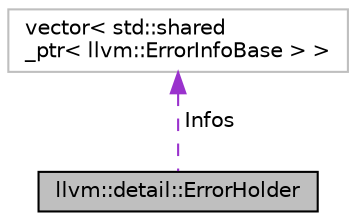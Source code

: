 digraph "llvm::detail::ErrorHolder"
{
 // LATEX_PDF_SIZE
  bgcolor="transparent";
  edge [fontname="Helvetica",fontsize="10",labelfontname="Helvetica",labelfontsize="10"];
  node [fontname="Helvetica",fontsize="10",shape=record];
  Node1 [label="llvm::detail::ErrorHolder",height=0.2,width=0.4,color="black", fillcolor="grey75", style="filled", fontcolor="black",tooltip=" "];
  Node2 -> Node1 [dir="back",color="darkorchid3",fontsize="10",style="dashed",label=" Infos" ,fontname="Helvetica"];
  Node2 [label="vector\< std::shared\l_ptr\< llvm::ErrorInfoBase \> \>",height=0.2,width=0.4,color="grey75",tooltip=" "];
}
